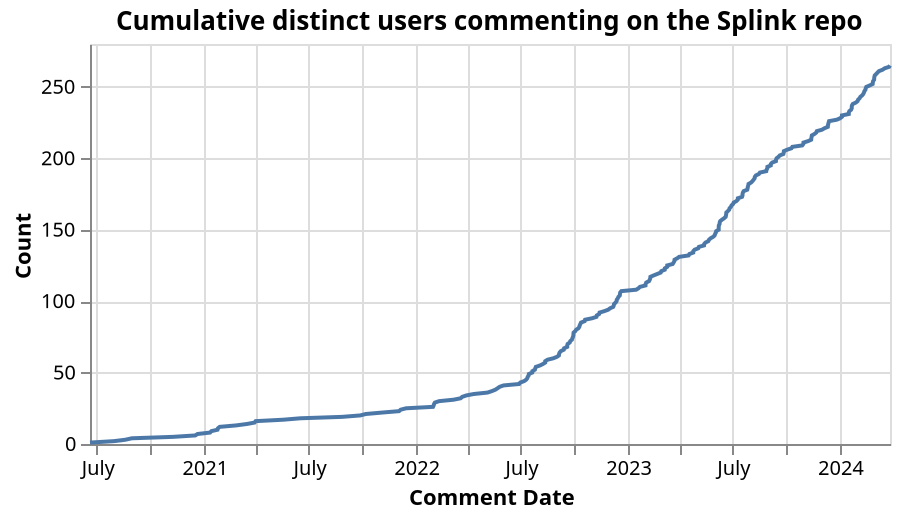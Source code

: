 {"config": {"view": {"continuousWidth": 400, "continuousHeight": 300}}, "data": {"name": "data-373086ed9ee9e858c2c8ed15dea6d396"}, "mark": "line", "encoding": {"x": {"axis": {"title": "Comment Date"}, "field": "interaction_createdAt", "type": "temporal"}, "y": {"axis": {"title": "Count"}, "field": "cumulative_count", "type": "quantitative"}}, "height": 200, "title": "Cumulative distinct users commenting on the Splink repo", "transform": [{"window": [{"op": "count", "as": "cumulative_count"}], "sort": [{"field": "interaction_createdAt"}]}], "$schema": "https://vega.github.io/schema/vega-lite/v4.17.0.json", "datasets": {"data-373086ed9ee9e858c2c8ed15dea6d396": [{"comment_author": "DevanandamS2013", "interaction_createdAt": "2020-12-17T20:48:59+00:00", "interaction_type": "discussions"}, {"comment_author": "KHumphre1", "interaction_createdAt": "2023-08-02T08:04:23+00:00", "interaction_type": "discussions"}, {"comment_author": "Mehul903", "interaction_createdAt": "2023-03-06T21:21:27+00:00", "interaction_type": "discussions"}, {"comment_author": "OlivierBinette", "interaction_createdAt": "2023-02-01T16:11:54+00:00", "interaction_type": "issues"}, {"comment_author": "TommyBerry", "interaction_createdAt": "2022-06-30T15:29:57+00:00", "interaction_type": "pullRequests"}, {"comment_author": "Yash00git", "interaction_createdAt": "2024-02-05T07:57:43+00:00", "interaction_type": "discussions"}, {"comment_author": "antongiac", "interaction_createdAt": "2023-09-05T10:50:08+00:00", "interaction_type": "issues"}, {"comment_author": "ashczq", "interaction_createdAt": "2022-12-09T06:58:44+00:00", "interaction_type": "issues"}, {"comment_author": "austinweisgrau", "interaction_createdAt": "2023-04-24T20:46:04+00:00", "interaction_type": "discussions"}, {"comment_author": "checkbook-org", "interaction_createdAt": "2023-01-22T23:28:25+00:00", "interaction_type": "issues"}, {"comment_author": "davidschrooten", "interaction_createdAt": "2023-03-21T19:31:14+00:00", "interaction_type": "pullRequests"}, {"comment_author": "gbala76", "interaction_createdAt": "2022-11-29T04:53:03+00:00", "interaction_type": "discussions"}, {"comment_author": "javidsch", "interaction_createdAt": "2021-01-25T04:35:11+00:00", "interaction_type": "issues"}, {"comment_author": "jericksonclinicaloptions", "interaction_createdAt": "2024-03-02T10:37:56+00:00", "interaction_type": "discussions"}, {"comment_author": "jfevrier10", "interaction_createdAt": "2023-07-26T19:05:10+00:00", "interaction_type": "discussions"}, {"comment_author": "jkginfinite", "interaction_createdAt": "2023-05-15T18:39:10+00:00", "interaction_type": "discussions"}, {"comment_author": "leroymaxxus", "interaction_createdAt": "2024-02-28T01:31:49+00:00", "interaction_type": "discussions"}, {"comment_author": "machtelinck", "interaction_createdAt": "2024-02-13T15:03:04+00:00", "interaction_type": "discussions"}, {"comment_author": "pkky22", "interaction_createdAt": "2023-05-21T21:20:31+00:00", "interaction_type": "discussions"}, {"comment_author": "pranavbhatnagar11", "interaction_createdAt": "2022-10-05T01:42:29+00:00", "interaction_type": "discussions"}, {"comment_author": "richard-a-lott", "interaction_createdAt": "2023-06-20T13:32:01+00:00", "interaction_type": "discussions"}, {"comment_author": "yedhu-artefact", "interaction_createdAt": "2022-03-29T20:27:16+00:00", "interaction_type": "discussions"}, {"comment_author": "1tuanh1", "interaction_createdAt": "2023-08-17T13:49:27+00:00", "interaction_type": "discussions"}, {"comment_author": "AnasAlzahrani", "interaction_createdAt": "2020-12-21T17:01:38+00:00", "interaction_type": "discussions"}, {"comment_author": "HongKSU", "interaction_createdAt": "2024-01-23T04:18:32+00:00", "interaction_type": "discussions"}, {"comment_author": "JakeJares", "interaction_createdAt": "2022-03-20T00:15:32+00:00", "interaction_type": "issues"}, {"comment_author": "KuldipN", "interaction_createdAt": "2022-10-10T11:12:34+00:00", "interaction_type": "issues"}, {"comment_author": "WillHoylesONS", "interaction_createdAt": "2024-01-02T15:21:55+00:00", "interaction_type": "issues"}, {"comment_author": "aflaxman", "interaction_createdAt": "2023-02-09T16:02:04+00:00", "interaction_type": "issues"}, {"comment_author": "alexdaustin", "interaction_createdAt": "2022-09-01T19:45:02+00:00", "interaction_type": "discussions"}, {"comment_author": "billster45", "interaction_createdAt": "2020-06-19T11:44:02+00:00", "interaction_type": "issues"}, {"comment_author": "espenfl", "interaction_createdAt": "2023-06-28T13:35:16+00:00", "interaction_type": "issues"}, {"comment_author": "ianiredan", "interaction_createdAt": "2023-06-20T17:10:19+00:00", "interaction_type": "discussions"}, {"comment_author": "janmarxen", "interaction_createdAt": "2024-02-09T16:34:34+00:00", "interaction_type": "issues"}, {"comment_author": "konsbn", "interaction_createdAt": "2023-06-07T15:25:26+00:00", "interaction_type": "issues"}, {"comment_author": "mshearer0", "interaction_createdAt": "2022-11-13T16:13:15+00:00", "interaction_type": "discussions"}, {"comment_author": "msiemion", "interaction_createdAt": "2023-04-24T17:29:55+00:00", "interaction_type": "discussions"}, {"comment_author": "samtazzyman", "interaction_createdAt": "2020-07-30T16:38:06+00:00", "interaction_type": "issues"}, {"comment_author": "shy00n", "interaction_createdAt": "2021-03-29T23:44:08+00:00", "interaction_type": "issues"}, {"comment_author": "DGillamQ", "interaction_createdAt": "2022-06-01T22:01:04+00:00", "interaction_type": "discussions"}, {"comment_author": "Stongtong", "interaction_createdAt": "2022-10-13T09:18:05+00:00", "interaction_type": "issues"}, {"comment_author": "alicja-januszkiewicz", "interaction_createdAt": "2022-02-10T23:23:34+00:00", "interaction_type": "issues"}, {"comment_author": "anilkgudla", "interaction_createdAt": "2023-09-14T07:12:59+00:00", "interaction_type": "discussions"}, {"comment_author": "arobertsonithree", "interaction_createdAt": "2023-09-18T14:28:49+00:00", "interaction_type": "discussions"}, {"comment_author": "beedrumms", "interaction_createdAt": "2023-07-28T22:55:38+00:00", "interaction_type": "issues"}, {"comment_author": "cinnq346", "interaction_createdAt": "2023-12-14T17:17:57+00:00", "interaction_type": "issues"}, {"comment_author": "lenroc14", "interaction_createdAt": "2022-07-13T13:50:22+00:00", "interaction_type": "discussions"}, {"comment_author": "mickey-liu", "interaction_createdAt": "2023-06-16T18:14:46+00:00", "interaction_type": "issues"}, {"comment_author": "sluhn-harrisr", "interaction_createdAt": "2023-10-31T14:41:20+00:00", "interaction_type": "issues"}, {"comment_author": "tobymao", "interaction_createdAt": "2022-03-07T17:58:18+00:00", "interaction_type": "issues"}, {"comment_author": "wpfl-dbt", "interaction_createdAt": "2023-07-03T08:31:51+00:00", "interaction_type": "discussions"}, {"comment_author": "JonathanBailiss", "interaction_createdAt": "2024-02-06T14:37:19+00:00", "interaction_type": "discussions"}, {"comment_author": "JonathanLaidler", "interaction_createdAt": "2022-12-19T11:25:45+00:00", "interaction_type": "pullRequests"}, {"comment_author": "Rebecasarai", "interaction_createdAt": "2021-11-04T10:12:33+00:00", "interaction_type": "issues"}, {"comment_author": "chloepugh", "interaction_createdAt": "2022-08-26T14:55:16+00:00", "interaction_type": "issues"}, {"comment_author": "drewshuping", "interaction_createdAt": "2022-09-30T14:51:54+00:00", "interaction_type": "issues"}, {"comment_author": "gidelpanta", "interaction_createdAt": "2024-01-17T17:14:56+00:00", "interaction_type": "discussions"}, {"comment_author": "kodeplex", "interaction_createdAt": "2023-05-28T22:22:44+00:00", "interaction_type": "discussions"}, {"comment_author": "krismanaya", "interaction_createdAt": "2021-01-12T08:04:19+00:00", "interaction_type": "issues"}, {"comment_author": "mspencer92", "interaction_createdAt": "2021-10-07T15:17:48+00:00", "interaction_type": "discussions"}, {"comment_author": "reygvasquez", "interaction_createdAt": "2022-12-19T05:22:37+00:00", "interaction_type": "discussions"}, {"comment_author": "sama-ds", "interaction_createdAt": "2023-06-01T09:11:14+00:00", "interaction_type": "pullRequests"}, {"comment_author": "skwskwskwskw", "interaction_createdAt": "2022-09-14T05:19:54+00:00", "interaction_type": "discussions"}, {"comment_author": "spencertollefson", "interaction_createdAt": "2021-01-25T21:53:02+00:00", "interaction_type": "issues"}, {"comment_author": "sthamodh", "interaction_createdAt": "2024-01-17T16:46:23+00:00", "interaction_type": "discussions"}, {"comment_author": "vfrank66", "interaction_createdAt": "2024-03-09T15:10:21+00:00", "interaction_type": "issues"}, {"comment_author": "MirandaLochner", "interaction_createdAt": "2022-07-15T14:34:46+00:00", "interaction_type": "discussions"}, {"comment_author": "Priebe1", "interaction_createdAt": "2024-02-28T13:35:36+00:00", "interaction_type": "pullRequests"}, {"comment_author": "RIdev-o9", "interaction_createdAt": "2022-10-12T06:09:20+00:00", "interaction_type": "discussions"}, {"comment_author": "RachelS-ONS", "interaction_createdAt": "2022-11-22T11:34:32+00:00", "interaction_type": "pullRequests"}, {"comment_author": "abhishek-ksolve", "interaction_createdAt": "2022-11-14T07:05:24+00:00", "interaction_type": "discussions"}, {"comment_author": "ali-beatty", "interaction_createdAt": "2023-12-12T18:11:09+00:00", "interaction_type": "discussions"}, {"comment_author": "cmstokoe", "interaction_createdAt": "2022-05-18T18:04:27+00:00", "interaction_type": "pullRequests"}, {"comment_author": "cswaney", "interaction_createdAt": "2023-09-07T17:31:02+00:00", "interaction_type": "issues"}, {"comment_author": "lmores", "interaction_createdAt": "2022-09-30T06:13:50+00:00", "interaction_type": "discussions"}, {"comment_author": "mbaak", "interaction_createdAt": "2023-10-10T20:59:21+00:00", "interaction_type": "discussions"}, {"comment_author": "mcm113", "interaction_createdAt": "2023-08-29T01:09:32+00:00", "interaction_type": "issues"}, {"comment_author": "yliu2018", "interaction_createdAt": "2021-02-25T20:12:51+00:00", "interaction_type": "issues"}, {"comment_author": "yukuansong", "interaction_createdAt": "2021-01-28T22:27:57+00:00", "interaction_type": "issues"}, {"comment_author": "zerodarkzone", "interaction_createdAt": "2023-03-23T12:16:23+00:00", "interaction_type": "issues"}, {"comment_author": "93Akkord", "interaction_createdAt": "2023-06-29T17:10:52+00:00", "interaction_type": "discussions"}, {"comment_author": "Freewilly3d", "interaction_createdAt": "2021-01-14T13:32:13+00:00", "interaction_type": "issues"}, {"comment_author": "JLMarin64", "interaction_createdAt": "2021-03-31T19:56:18+00:00", "interaction_type": "discussions"}, {"comment_author": "James-Osmond", "interaction_createdAt": "2022-09-27T16:19:28+00:00", "interaction_type": "pullRequests"}, {"comment_author": "Kri-Sha", "interaction_createdAt": "2022-05-26T01:08:03+00:00", "interaction_type": "issues"}, {"comment_author": "Mac-delValle", "interaction_createdAt": "2023-07-20T14:12:14+00:00", "interaction_type": "discussions"}, {"comment_author": "RRajdev", "interaction_createdAt": "2023-02-01T11:57:16+00:00", "interaction_type": "discussions"}, {"comment_author": "Sandy4321", "interaction_createdAt": "2022-12-11T22:50:20+00:00", "interaction_type": "issues"}, {"comment_author": "eden-chan", "interaction_createdAt": "2024-01-22T18:23:03+00:00", "interaction_type": "discussions"}, {"comment_author": "eric6204", "interaction_createdAt": "2024-01-05T20:08:50+00:00", "interaction_type": "discussions"}, {"comment_author": "eryabko", "interaction_createdAt": "2024-03-15T22:12:46+00:00", "interaction_type": "discussions"}, {"comment_author": "henryf3", "interaction_createdAt": "2023-03-10T19:50:55+00:00", "interaction_type": "issues"}, {"comment_author": "jdesai-care", "interaction_createdAt": "2023-12-13T23:52:42+00:00", "interaction_type": "issues"}, {"comment_author": "kotoroshinoto", "interaction_createdAt": "2022-07-15T03:57:53+00:00", "interaction_type": "issues"}, {"comment_author": "leewilson-kmd", "interaction_createdAt": "2022-10-11T02:44:22+00:00", "interaction_type": "issues"}, {"comment_author": "mahakti", "interaction_createdAt": "2023-06-13T04:25:20+00:00", "interaction_type": "discussions"}, {"comment_author": "maruthiservian", "interaction_createdAt": "2023-11-15T01:02:48+00:00", "interaction_type": "discussions"}, {"comment_author": "mastratton3", "interaction_createdAt": "2023-05-13T14:34:00+00:00", "interaction_type": "pullRequests"}, {"comment_author": "medwar99", "interaction_createdAt": "2023-11-08T12:37:31+00:00", "interaction_type": "issues"}, {"comment_author": "theimanph", "interaction_createdAt": "2024-02-01T20:56:38+00:00", "interaction_type": "discussions"}, {"comment_author": "thejoemar", "interaction_createdAt": "2021-12-15T23:24:57+00:00", "interaction_type": "discussions"}, {"comment_author": "w2o-hbrashear", "interaction_createdAt": "2024-01-22T18:51:54+00:00", "interaction_type": "issues"}, {"comment_author": "wilko77", "interaction_createdAt": "2023-03-23T06:53:41+00:00", "interaction_type": "issues"}, {"comment_author": "BCavani", "interaction_createdAt": "2023-06-19T14:27:43+00:00", "interaction_type": "discussions"}, {"comment_author": "DeanBek", "interaction_createdAt": "2023-04-27T01:58:31+00:00", "interaction_type": "discussions"}, {"comment_author": "MarianaBazely", "interaction_createdAt": "2022-07-21T08:57:52+00:00", "interaction_type": "issues"}, {"comment_author": "TinoSM", "interaction_createdAt": "2023-12-02T12:26:18+00:00", "interaction_type": "issues"}, {"comment_author": "aalexandersson", "interaction_createdAt": "2022-12-19T20:51:20+00:00", "interaction_type": "discussions"}, {"comment_author": "ajdinameris", "interaction_createdAt": "2022-09-19T15:26:29+00:00", "interaction_type": "discussions"}, {"comment_author": "alanakilleen", "interaction_createdAt": "2023-11-14T15:27:46+00:00", "interaction_type": "issues"}, {"comment_author": "andrewbovey", "interaction_createdAt": "2022-12-15T17:51:13+00:00", "interaction_type": "issues"}, {"comment_author": "ericmanning", "interaction_createdAt": "2021-12-03T23:19:21+00:00", "interaction_type": "issues"}, {"comment_author": "funkysandman", "interaction_createdAt": "2022-12-16T21:08:33+00:00", "interaction_type": "issues"}, {"comment_author": "geobetts", "interaction_createdAt": "2021-03-16T15:53:29+00:00", "interaction_type": "issues"}, {"comment_author": "hanslemm", "interaction_createdAt": "2023-04-16T18:35:44+00:00", "interaction_type": "pullRequests"}, {"comment_author": "hoffmanndam", "interaction_createdAt": "2023-06-23T06:45:54+00:00", "interaction_type": "issues"}, {"comment_author": "hrahim-moj", "interaction_createdAt": "2023-07-10T09:40:58+00:00", "interaction_type": "issues"}, {"comment_author": "illeamb", "interaction_createdAt": "2022-10-20T09:13:10+00:00", "interaction_type": "discussions"}, {"comment_author": "johnmarkpittman", "interaction_createdAt": "2022-12-07T20:42:38+00:00", "interaction_type": "discussions"}, {"comment_author": "katie-lamb", "interaction_createdAt": "2024-01-29T19:14:06+00:00", "interaction_type": "issues"}, {"comment_author": "keesbosch1996", "interaction_createdAt": "2023-05-03T08:34:18+00:00", "interaction_type": "discussions"}, {"comment_author": "krixon", "interaction_createdAt": "2023-12-06T16:31:13+00:00", "interaction_type": "issues"}, {"comment_author": "nyc-de", "interaction_createdAt": "2023-06-07T14:02:59+00:00", "interaction_type": "discussions"}, {"comment_author": "palmaresk8", "interaction_createdAt": "2022-09-06T12:29:16+00:00", "interaction_type": "issues"}, {"comment_author": "py67", "interaction_createdAt": "2023-05-20T16:51:35+00:00", "interaction_type": "discussions"}, {"comment_author": "seperman", "interaction_createdAt": "2024-02-27T21:11:31+00:00", "interaction_type": "discussions"}, {"comment_author": "zmbc", "interaction_createdAt": "2023-07-18T15:39:06+00:00", "interaction_type": "issues"}, {"comment_author": "DanielOX", "interaction_createdAt": "2024-01-21T17:36:30+00:00", "interaction_type": "pullRequests"}, {"comment_author": "JoshuaBWT", "interaction_createdAt": "2022-03-22T16:28:49+00:00", "interaction_type": "issues"}, {"comment_author": "KyleHaynes", "interaction_createdAt": "2023-12-13T07:59:02+00:00", "interaction_type": "issues"}, {"comment_author": "chris-park", "interaction_createdAt": "2022-07-27T14:02:08+00:00", "interaction_type": "issues"}, {"comment_author": "cvandenende", "interaction_createdAt": "2023-02-28T16:32:20+00:00", "interaction_type": "discussions"}, {"comment_author": "dcaseykc", "interaction_createdAt": "2023-12-27T22:48:28+00:00", "interaction_type": "discussions"}, {"comment_author": "hunsicke", "interaction_createdAt": "2023-08-08T11:45:45+00:00", "interaction_type": "discussions"}, {"comment_author": "itsajay1029", "interaction_createdAt": "2023-07-02T09:46:42+00:00", "interaction_type": "issues"}, {"comment_author": "jlb52", "interaction_createdAt": "2023-09-15T07:30:21+00:00", "interaction_type": "discussions"}, {"comment_author": "laurentS", "interaction_createdAt": "2023-08-10T16:19:36+00:00", "interaction_type": "discussions"}, {"comment_author": "nerskin", "interaction_createdAt": "2022-02-02T05:26:49+00:00", "interaction_type": "issues"}, {"comment_author": "pbhj", "interaction_createdAt": "2022-09-05T13:19:52+00:00", "interaction_type": "issues"}, {"comment_author": "philip-hunt-kani", "interaction_createdAt": "2022-07-21T15:16:11+00:00", "interaction_type": "issues"}, {"comment_author": "rajeshpai9", "interaction_createdAt": "2022-07-07T07:09:52+00:00", "interaction_type": "issues"}, {"comment_author": "rapidAmbakar", "interaction_createdAt": "2022-10-03T12:49:29+00:00", "interaction_type": "discussions"}, {"comment_author": "tombetinashe", "interaction_createdAt": "2024-02-15T10:02:12+00:00", "interaction_type": "discussions"}, {"comment_author": "AntiAd-er", "interaction_createdAt": "2023-12-12T13:57:39+00:00", "interaction_type": "discussions"}, {"comment_author": "KalaniStanton", "interaction_createdAt": "2022-08-03T21:32:07+00:00", "interaction_type": "issues"}, {"comment_author": "KlatbahII", "interaction_createdAt": "2023-04-18T02:39:10+00:00", "interaction_type": "discussions"}, {"comment_author": "SRGAnalytics-MD", "interaction_createdAt": "2023-09-27T00:43:13+00:00", "interaction_type": "issues"}, {"comment_author": "aliwicks", "interaction_createdAt": "2022-02-01T12:32:05+00:00", "interaction_type": "issues"}, {"comment_author": "alphonsederus2", "interaction_createdAt": "2021-09-28T01:12:12+00:00", "interaction_type": "discussions"}, {"comment_author": "austinkat94", "interaction_createdAt": "2022-05-22T13:41:18+00:00", "interaction_type": "issues"}, {"comment_author": "gjstockham", "interaction_createdAt": "2023-02-21T14:03:40+00:00", "interaction_type": "issues"}, {"comment_author": "jacuna88", "interaction_createdAt": "2024-03-07T04:12:59+00:00", "interaction_type": "pullRequests"}, {"comment_author": "mattjbishop", "interaction_createdAt": "2024-03-04T22:26:03+00:00", "interaction_type": "issues"}, {"comment_author": "mausch", "interaction_createdAt": "2023-05-04T11:18:25+00:00", "interaction_type": "issues"}, {"comment_author": "mmagoffin-sd", "interaction_createdAt": "2022-09-13T16:23:41+00:00", "interaction_type": "discussions"}, {"comment_author": "mmarinm", "interaction_createdAt": "2022-04-11T17:45:26+00:00", "interaction_type": "issues"}, {"comment_author": "rubensmau", "interaction_createdAt": "2020-11-09T12:15:50+00:00", "interaction_type": "issues"}, {"comment_author": "slobo", "interaction_createdAt": "2021-06-16T18:28:24+00:00", "interaction_type": "pullRequests"}, {"comment_author": "vpascamoj", "interaction_createdAt": "2023-03-06T15:39:27+00:00", "interaction_type": "issues"}, {"comment_author": "zzandi", "interaction_createdAt": "2022-09-28T11:31:58+00:00", "interaction_type": "issues"}, {"comment_author": "boldorider4", "interaction_createdAt": "2024-01-05T22:26:39+00:00", "interaction_type": "discussions"}, {"comment_author": "boobay", "interaction_createdAt": "2024-02-15T19:27:08+00:00", "interaction_type": "pullRequests"}, {"comment_author": "dpkode", "interaction_createdAt": "2023-06-07T19:50:47+00:00", "interaction_type": "discussions"}, {"comment_author": "ivsanro1", "interaction_createdAt": "2022-05-12T14:26:19+00:00", "interaction_type": "issues"}, {"comment_author": "lucazav", "interaction_createdAt": "2023-06-25T14:46:01+00:00", "interaction_type": "issues"}, {"comment_author": "meharc", "interaction_createdAt": "2024-03-19T14:26:50+00:00", "interaction_type": "discussions"}, {"comment_author": "pranav2902", "interaction_createdAt": "2023-09-27T19:49:04+00:00", "interaction_type": "discussions"}, {"comment_author": "HistoryBeginsAtSumer", "interaction_createdAt": "2023-08-06T16:41:35+00:00", "interaction_type": "discussions"}, {"comment_author": "Mahaktirole", "interaction_createdAt": "2023-08-30T10:09:35+00:00", "interaction_type": "discussions"}, {"comment_author": "Thomas-Hirsch", "interaction_createdAt": "2022-08-12T15:56:13+00:00", "interaction_type": "pullRequests"}, {"comment_author": "aliceoleary0", "interaction_createdAt": "2023-03-31T11:09:10+00:00", "interaction_type": "pullRequests"}, {"comment_author": "jmacak-at-dl", "interaction_createdAt": "2023-07-10T13:04:19+00:00", "interaction_type": "discussions"}, {"comment_author": "kylebutts", "interaction_createdAt": "2022-12-08T20:30:03+00:00", "interaction_type": "issues"}, {"comment_author": "lightningdave", "interaction_createdAt": "2023-02-27T15:56:54+00:00", "interaction_type": "discussions"}, {"comment_author": "matthewfeldman", "interaction_createdAt": "2023-02-08T18:54:33+00:00", "interaction_type": "issues"}, {"comment_author": "monocongo", "interaction_createdAt": "2020-08-30T13:33:01+00:00", "interaction_type": "issues"}, {"comment_author": "msp297", "interaction_createdAt": "2023-10-29T11:02:18+00:00", "interaction_type": "issues"}, {"comment_author": "robocon20x", "interaction_createdAt": "2023-07-27T09:55:22+00:00", "interaction_type": "discussions"}, {"comment_author": "roshnaramesh", "interaction_createdAt": "2023-05-24T15:53:35+00:00", "interaction_type": "discussions"}, {"comment_author": "tomtom215", "interaction_createdAt": "2024-03-01T11:16:58+00:00", "interaction_type": "discussions"}, {"comment_author": "ymerouani", "interaction_createdAt": "2023-06-02T16:34:20+00:00", "interaction_type": "issues"}, {"comment_author": "BartBaddeley", "interaction_createdAt": "2023-07-18T14:48:53+00:00", "interaction_type": "issues"}, {"comment_author": "Himanshusajwan001", "interaction_createdAt": "2023-08-30T12:11:07+00:00", "interaction_type": "issues"}, {"comment_author": "abalfazl9776", "interaction_createdAt": "2023-06-03T06:17:49+00:00", "interaction_type": "issues"}, {"comment_author": "ardila1108", "interaction_createdAt": "2023-08-15T20:12:49+00:00", "interaction_type": "pullRequests"}, {"comment_author": "ashwardsimpson", "interaction_createdAt": "2023-07-28T13:16:29+00:00", "interaction_type": "discussions"}, {"comment_author": "aymonwuolanne", "interaction_createdAt": "2023-06-26T07:00:51+00:00", "interaction_type": "issues"}, {"comment_author": "beviah", "interaction_createdAt": "2022-09-23T21:46:33+00:00", "interaction_type": "issues"}, {"comment_author": "finalgrrrl", "interaction_createdAt": "2023-11-13T21:35:19+00:00", "interaction_type": "issues"}, {"comment_author": "firmai", "interaction_createdAt": "2022-11-08T22:47:08+00:00", "interaction_type": "issues"}, {"comment_author": "fritze512", "interaction_createdAt": "2022-09-20T07:22:38+00:00", "interaction_type": "discussions"}, {"comment_author": "ian-manaog", "interaction_createdAt": "2022-05-05T07:37:03+00:00", "interaction_type": "issues"}, {"comment_author": "ikonstas-ds", "interaction_createdAt": "2024-02-02T16:36:09+00:00", "interaction_type": "discussions"}, {"comment_author": "juracyjr", "interaction_createdAt": "2022-07-25T22:06:12+00:00", "interaction_type": "discussions"}, {"comment_author": "markalefebvre", "interaction_createdAt": "2021-08-27T20:42:02+00:00", "interaction_type": "discussions"}, {"comment_author": "matthewf-lyft", "interaction_createdAt": "2023-02-09T22:08:33+00:00", "interaction_type": "discussions"}, {"comment_author": "pawamoy", "interaction_createdAt": "2023-11-19T12:58:36+00:00", "interaction_type": "issues"}, {"comment_author": "prabh-singh123", "interaction_createdAt": "2022-06-28T20:36:50+00:00", "interaction_type": "discussions"}, {"comment_author": "reyvasquez-vh", "interaction_createdAt": "2023-02-02T17:42:56+00:00", "interaction_type": "discussions"}, {"comment_author": "sirox84", "interaction_createdAt": "2023-11-23T14:56:50+00:00", "interaction_type": "discussions"}, {"comment_author": "tanvikes", "interaction_createdAt": "2023-07-19T06:33:14+00:00", "interaction_type": "discussions"}, {"comment_author": "yangg1224", "interaction_createdAt": "2024-01-18T16:04:21+00:00", "interaction_type": "discussions"}, {"comment_author": "ABJ66", "interaction_createdAt": "2023-11-22T14:22:58+00:00", "interaction_type": "discussions"}, {"comment_author": "AJAYRapidops", "interaction_createdAt": "2022-09-30T07:23:30+00:00", "interaction_type": "issues"}, {"comment_author": "GodNooNoo", "interaction_createdAt": "2024-01-24T13:50:21+00:00", "interaction_type": "issues"}, {"comment_author": "IvanVakhatov", "interaction_createdAt": "2022-12-13T16:54:55+00:00", "interaction_type": "discussions"}, {"comment_author": "JustinWinthers", "interaction_createdAt": "2022-12-21T19:59:12+00:00", "interaction_type": "discussions"}, {"comment_author": "Khallil", "interaction_createdAt": "2021-05-18T09:54:59+00:00", "interaction_type": "discussions"}, {"comment_author": "MrStrannix", "interaction_createdAt": "2022-12-02T11:06:22+00:00", "interaction_type": "discussions"}, {"comment_author": "SarloAkrobata", "interaction_createdAt": "2023-10-12T10:48:04+00:00", "interaction_type": "discussions"}, {"comment_author": "Stephaniav1901", "interaction_createdAt": "2023-08-08T19:36:08+00:00", "interaction_type": "discussions"}, {"comment_author": "VaishnaviDhulipalla2902", "interaction_createdAt": "2023-03-20T06:09:50+00:00", "interaction_type": "discussions"}, {"comment_author": "ZhimingMei", "interaction_createdAt": "2023-06-20T02:29:01+00:00", "interaction_type": "issues"}, {"comment_author": "adelinor", "interaction_createdAt": "2023-02-07T13:00:12+00:00", "interaction_type": "discussions"}, {"comment_author": "arunism", "interaction_createdAt": "2023-01-16T09:17:22+00:00", "interaction_type": "discussions"}, {"comment_author": "cpnepo", "interaction_createdAt": "2022-09-05T07:18:48+00:00", "interaction_type": "discussions"}, {"comment_author": "dshopin", "interaction_createdAt": "2022-08-12T18:22:39+00:00", "interaction_type": "discussions"}, {"comment_author": "fbilhaut", "interaction_createdAt": "2023-10-03T11:21:21+00:00", "interaction_type": "discussions"}, {"comment_author": "jacksonburke5252", "interaction_createdAt": "2023-09-05T07:33:30+00:00", "interaction_type": "discussions"}, {"comment_author": "mashby1966", "interaction_createdAt": "2023-10-31T09:09:08+00:00", "interaction_type": "discussions"}, {"comment_author": "robertusvincent", "interaction_createdAt": "2023-09-20T18:31:42+00:00", "interaction_type": "issues"}, {"comment_author": "samkodes", "interaction_createdAt": "2024-02-22T20:04:15+00:00", "interaction_type": "discussions"}, {"comment_author": "trduc79", "interaction_createdAt": "2023-08-28T13:46:09+00:00", "interaction_type": "discussions"}, {"comment_author": "zaneselvans", "interaction_createdAt": "2022-12-14T00:23:28+00:00", "interaction_type": "issues"}, {"comment_author": "zhyzhkea", "interaction_createdAt": "2023-06-10T03:36:23+00:00", "interaction_type": "discussions"}, {"comment_author": "AdamFinny", "interaction_createdAt": "2022-02-03T15:34:59+00:00", "interaction_type": "issues"}, {"comment_author": "JosephKuchar", "interaction_createdAt": "2024-02-12T19:26:56+00:00", "interaction_type": "discussions"}, {"comment_author": "V-Lamp", "interaction_createdAt": "2024-02-11T15:22:01+00:00", "interaction_type": "issues"}, {"comment_author": "aashhishh", "interaction_createdAt": "2022-09-08T13:39:59+00:00", "interaction_type": "discussions"}, {"comment_author": "abhi12bh", "interaction_createdAt": "2023-09-27T15:58:48+00:00", "interaction_type": "discussions"}, {"comment_author": "afua-moj", "interaction_createdAt": "2023-02-15T10:40:57+00:00", "interaction_type": "issues"}, {"comment_author": "akraemer007", "interaction_createdAt": "2022-10-19T15:27:59+00:00", "interaction_type": "issues"}, {"comment_author": "alexwoolford", "interaction_createdAt": "2023-03-28T03:35:18+00:00", "interaction_type": "discussions"}, {"comment_author": "arnaudsj", "interaction_createdAt": "2023-07-07T22:22:26+00:00", "interaction_type": "issues"}, {"comment_author": "drorspei", "interaction_createdAt": "2022-01-31T08:46:23+00:00", "interaction_type": "issues"}, {"comment_author": "lucasmalherbe", "interaction_createdAt": "2021-12-06T14:43:00+00:00", "interaction_type": "issues"}, {"comment_author": "msiemionCalistapw", "interaction_createdAt": "2022-08-08T17:50:12+00:00", "interaction_type": "discussions"}, {"comment_author": "rlshuhart", "interaction_createdAt": "2022-09-29T12:44:39+00:00", "interaction_type": "discussions"}, {"comment_author": "shivam221098", "interaction_createdAt": "2024-03-01T08:10:02+00:00", "interaction_type": "discussions"}, {"comment_author": "AmberCigs", "interaction_createdAt": "2024-03-28T17:03:55+00:00", "interaction_type": "discussions"}, {"comment_author": "JonnyNZCustoms", "interaction_createdAt": "2024-03-27T03:50:09+00:00", "interaction_type": "discussions"}, {"comment_author": "NathanHGayle", "interaction_createdAt": "2023-05-13T07:52:31+00:00", "interaction_type": "discussions"}, {"comment_author": "NickCrews", "interaction_createdAt": "2022-09-24T20:25:13+00:00", "interaction_type": "issues"}, {"comment_author": "TendouArisu", "interaction_createdAt": "2024-03-01T18:52:18+00:00", "interaction_type": "issues"}, {"comment_author": "bingbong-sempai", "interaction_createdAt": "2023-06-09T01:45:02+00:00", "interaction_type": "issues"}, {"comment_author": "brady-shaffer", "interaction_createdAt": "2023-03-10T22:28:28+00:00", "interaction_type": "issues"}, {"comment_author": "dependabot", "interaction_createdAt": "2022-07-12T18:43:50+00:00", "interaction_type": "pullRequests"}, {"comment_author": "jacob-shoemaker", "interaction_createdAt": "2023-07-17T19:59:16+00:00", "interaction_type": "discussions"}, {"comment_author": "maxmayer1", "interaction_createdAt": "2023-08-04T16:13:09+00:00", "interaction_type": "discussions"}, {"comment_author": "monicatao", "interaction_createdAt": "2020-08-19T13:57:57+00:00", "interaction_type": "issues"}, {"comment_author": "mxkus", "interaction_createdAt": "2023-06-09T06:47:58+00:00", "interaction_type": "discussions"}, {"comment_author": "robertoelarte", "interaction_createdAt": "2022-07-26T14:10:27+00:00", "interaction_type": "discussions"}, {"comment_author": "staropram", "interaction_createdAt": "2023-06-07T14:03:40+00:00", "interaction_type": "discussions"}, {"comment_author": "sugatoray", "interaction_createdAt": "2022-10-08T21:21:56+00:00", "interaction_type": "pullRequests"}, {"comment_author": "yz0000", "interaction_createdAt": "2023-11-14T03:59:33+00:00", "interaction_type": "issues"}, {"comment_author": "204-bhanuteja", "interaction_createdAt": "2023-09-14T05:06:27+00:00", "interaction_type": "issues"}, {"comment_author": "DOH-REP1303", "interaction_createdAt": "2023-07-27T17:23:15+00:00", "interaction_type": "discussions"}, {"comment_author": "Mahora65", "interaction_createdAt": "2023-05-31T13:47:40+00:00", "interaction_type": "discussions"}, {"comment_author": "aaronamelgar", "interaction_createdAt": "2022-11-01T05:36:34+00:00", "interaction_type": "discussions"}, {"comment_author": "ahsantfw", "interaction_createdAt": "2022-09-19T15:29:14+00:00", "interaction_type": "discussions"}, {"comment_author": "amgfernandes", "interaction_createdAt": "2023-01-20T08:26:19+00:00", "interaction_type": "discussions"}, {"comment_author": "nadd0u", "interaction_createdAt": "2024-02-16T22:28:09+00:00", "interaction_type": "discussions"}, {"comment_author": "rjbks", "interaction_createdAt": "2022-07-10T20:29:53+00:00", "interaction_type": "issues"}, {"comment_author": "rjc89", "interaction_createdAt": "2022-08-16T17:37:01+00:00", "interaction_type": "pullRequests"}, {"comment_author": "robertwhiffin", "interaction_createdAt": "2022-11-09T14:34:37+00:00", "interaction_type": "pullRequests"}]}}